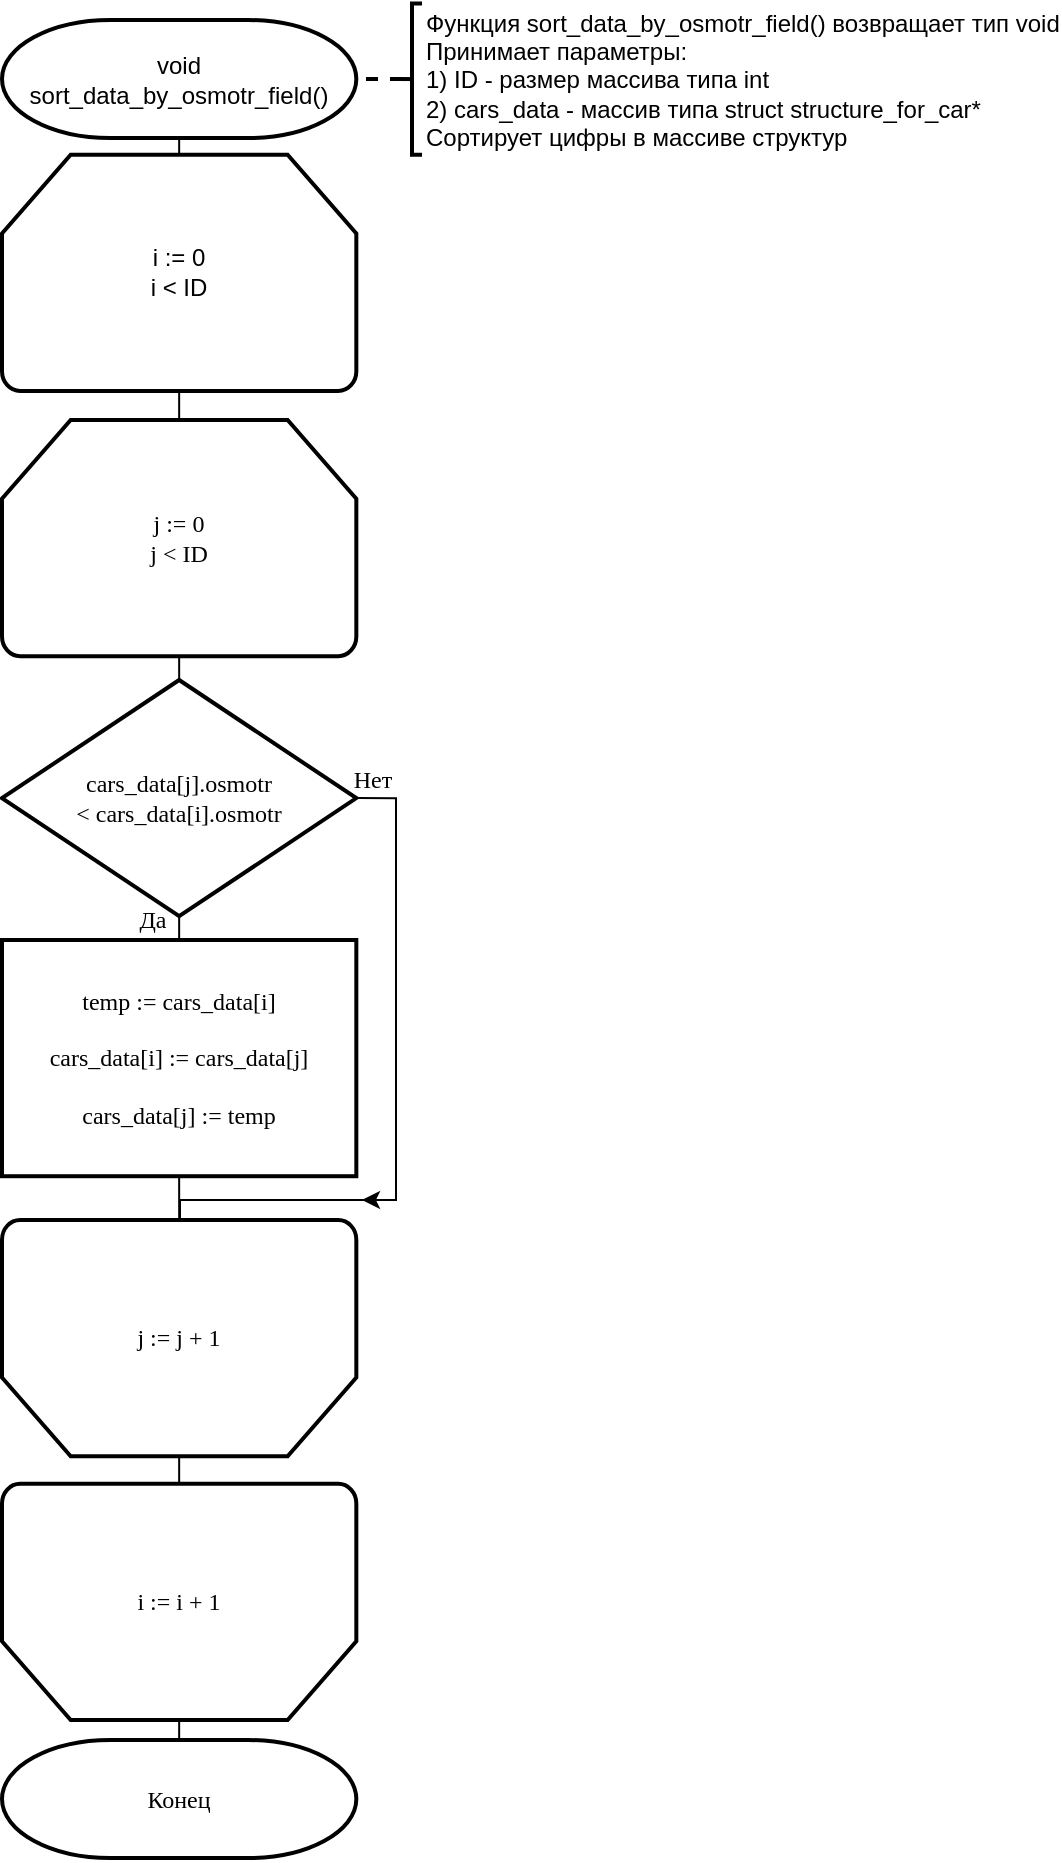 <mxfile version="13.0.3" type="device"><diagram id="KjOwdeIBwYqVsY41RJkW" name="Страница 1"><mxGraphModel dx="1002" dy="581" grid="1" gridSize="10" guides="1" tooltips="1" connect="1" arrows="1" fold="1" page="1" pageScale="1" pageWidth="827" pageHeight="1169" math="0" shadow="0"><root><mxCell id="0"/><mxCell id="1" parent="0"/><mxCell id="DZj0dHQplAWLcW-pOYi3-9" style="edgeStyle=orthogonalEdgeStyle;rounded=0;orthogonalLoop=1;jettySize=auto;html=1;exitX=0.5;exitY=1;exitDx=0;exitDy=0;exitPerimeter=0;entryX=0.5;entryY=0;entryDx=0;entryDy=0;entryPerimeter=0;endArrow=none;endFill=0;" parent="1" source="ayZMO9KJr8_Db7cQIRfQ-1" target="DZj0dHQplAWLcW-pOYi3-1" edge="1"><mxGeometry relative="1" as="geometry"/></mxCell><mxCell id="ayZMO9KJr8_Db7cQIRfQ-1" value="void &lt;br&gt;sort_data_by_osmotr_field()" style="strokeWidth=2;html=1;shape=mxgraph.flowchart.terminator;whiteSpace=wrap;" parent="1" vertex="1"><mxGeometry x="80" y="150" width="177.165" height="59.055" as="geometry"/></mxCell><mxCell id="ayZMO9KJr8_Db7cQIRfQ-7" value="&lt;font face=&quot;Times New Roman&quot;&gt;Конец&lt;/font&gt;" style="strokeWidth=2;html=1;shape=mxgraph.flowchart.terminator;whiteSpace=wrap;" parent="1" vertex="1"><mxGeometry x="80" y="1010" width="177.165" height="59.055" as="geometry"/></mxCell><mxCell id="ayZMO9KJr8_Db7cQIRfQ-18" style="edgeStyle=orthogonalEdgeStyle;rounded=0;orthogonalLoop=1;jettySize=auto;html=1;exitX=0;exitY=0.5;exitDx=0;exitDy=0;exitPerimeter=0;entryX=1;entryY=0.5;entryDx=0;entryDy=0;entryPerimeter=0;endArrow=none;endFill=0;dashed=1;strokeWidth=2;" parent="1" source="ayZMO9KJr8_Db7cQIRfQ-17" target="ayZMO9KJr8_Db7cQIRfQ-1" edge="1"><mxGeometry relative="1" as="geometry"/></mxCell><mxCell id="ayZMO9KJr8_Db7cQIRfQ-17" value="Функция&amp;nbsp;&lt;span style=&quot;text-align: center&quot;&gt;sort_data_by_osmotr_field() возвращает тип void&lt;br&gt;Принимает параметры:&lt;br&gt;1) ID - размер массива типа int&lt;br&gt;2) cars_data - массив типа struct structure_for_car*&lt;/span&gt;&lt;span style=&quot;text-align: center&quot;&gt;&lt;br&gt;&lt;/span&gt;&lt;span style=&quot;text-align: center&quot;&gt;Сортирует цифры в массиве структур&lt;br&gt;&lt;/span&gt;" style="strokeWidth=2;html=1;shape=mxgraph.flowchart.annotation_2;align=left;labelPosition=right;pointerEvents=1;rounded=0;" parent="1" vertex="1"><mxGeometry x="280" y="141.71" width="10" height="75.63" as="geometry"/></mxCell><mxCell id="DZj0dHQplAWLcW-pOYi3-10" style="edgeStyle=orthogonalEdgeStyle;rounded=0;orthogonalLoop=1;jettySize=auto;html=1;exitX=0.5;exitY=1;exitDx=0;exitDy=0;exitPerimeter=0;entryX=0.5;entryY=0;entryDx=0;entryDy=0;entryPerimeter=0;endArrow=none;endFill=0;" parent="1" source="DZj0dHQplAWLcW-pOYi3-1" target="DZj0dHQplAWLcW-pOYi3-2" edge="1"><mxGeometry relative="1" as="geometry"/></mxCell><mxCell id="DZj0dHQplAWLcW-pOYi3-1" value="i := 0&lt;br&gt;i &amp;lt; ID" style="strokeWidth=2;html=1;shape=mxgraph.flowchart.loop_limit;whiteSpace=wrap;" parent="1" vertex="1"><mxGeometry x="80" y="217.34" width="177.165" height="118.11" as="geometry"/></mxCell><mxCell id="DZj0dHQplAWLcW-pOYi3-8" style="edgeStyle=orthogonalEdgeStyle;rounded=0;orthogonalLoop=1;jettySize=auto;html=1;exitX=0.5;exitY=1;exitDx=0;exitDy=0;exitPerimeter=0;entryX=0.5;entryY=0;entryDx=0;entryDy=0;entryPerimeter=0;endArrow=none;endFill=0;" parent="1" source="DZj0dHQplAWLcW-pOYi3-2" target="DZj0dHQplAWLcW-pOYi3-3" edge="1"><mxGeometry relative="1" as="geometry"/></mxCell><mxCell id="DZj0dHQplAWLcW-pOYi3-2" value="&lt;font face=&quot;Times New Roman&quot;&gt;j := 0&lt;br&gt;j &amp;lt; ID&lt;/font&gt;" style="strokeWidth=2;html=1;shape=mxgraph.flowchart.loop_limit;whiteSpace=wrap;" parent="1" vertex="1"><mxGeometry x="80" y="350" width="177.165" height="118.11" as="geometry"/></mxCell><mxCell id="DZj0dHQplAWLcW-pOYi3-5" style="edgeStyle=orthogonalEdgeStyle;rounded=0;orthogonalLoop=1;jettySize=auto;html=1;exitX=0.5;exitY=1;exitDx=0;exitDy=0;exitPerimeter=0;entryX=0.5;entryY=0;entryDx=0;entryDy=0;endArrow=none;endFill=0;" parent="1" source="DZj0dHQplAWLcW-pOYi3-3" target="DZj0dHQplAWLcW-pOYi3-4" edge="1"><mxGeometry relative="1" as="geometry"/></mxCell><mxCell id="DZj0dHQplAWLcW-pOYi3-20" style="edgeStyle=orthogonalEdgeStyle;rounded=0;orthogonalLoop=1;jettySize=auto;html=1;exitX=1;exitY=0.5;exitDx=0;exitDy=0;exitPerimeter=0;endArrow=none;endFill=0;" parent="1" source="DZj0dHQplAWLcW-pOYi3-3" target="DZj0dHQplAWLcW-pOYi3-14" edge="1"><mxGeometry relative="1" as="geometry"><Array as="points"><mxPoint x="277" y="539"/><mxPoint x="277" y="740"/><mxPoint x="169" y="740"/></Array></mxGeometry></mxCell><mxCell id="DZj0dHQplAWLcW-pOYi3-3" value="&lt;font face=&quot;Times New Roman&quot;&gt;cars_data[j].osmotr &lt;br&gt;&amp;lt; cars_data[i].osmotr&lt;/font&gt;" style="strokeWidth=2;html=1;shape=mxgraph.flowchart.decision;whiteSpace=wrap;" parent="1" vertex="1"><mxGeometry x="80" y="480" width="177.165" height="118.11" as="geometry"/></mxCell><mxCell id="DZj0dHQplAWLcW-pOYi3-16" style="edgeStyle=orthogonalEdgeStyle;rounded=0;orthogonalLoop=1;jettySize=auto;html=1;exitX=0.5;exitY=1;exitDx=0;exitDy=0;entryX=0.5;entryY=1;entryDx=0;entryDy=0;entryPerimeter=0;endArrow=none;endFill=0;" parent="1" source="DZj0dHQplAWLcW-pOYi3-4" target="DZj0dHQplAWLcW-pOYi3-14" edge="1"><mxGeometry relative="1" as="geometry"/></mxCell><mxCell id="DZj0dHQplAWLcW-pOYi3-4" value="&lt;font face=&quot;Times New Roman&quot;&gt;temp := cars_data[i]&lt;br&gt;&lt;br&gt;cars_data[i] := cars_data[j]&lt;br&gt;&lt;br&gt;cars_data[j] := temp&lt;/font&gt;" style="rounded=0;whiteSpace=wrap;html=1;absoluteArcSize=1;arcSize=14;strokeWidth=2;" parent="1" vertex="1"><mxGeometry x="80.0" y="610" width="177.165" height="118.11" as="geometry"/></mxCell><mxCell id="DZj0dHQplAWLcW-pOYi3-12" value="&lt;font face=&quot;Times New Roman&quot;&gt;Нет&lt;/font&gt;" style="text;html=1;align=center;verticalAlign=middle;resizable=0;points=[];autosize=1;" parent="1" vertex="1"><mxGeometry x="250" y="520" width="30" height="20" as="geometry"/></mxCell><mxCell id="DZj0dHQplAWLcW-pOYi3-13" value="&lt;font face=&quot;Times New Roman&quot;&gt;Да&lt;/font&gt;" style="text;html=1;align=center;verticalAlign=middle;resizable=0;points=[];autosize=1;" parent="1" vertex="1"><mxGeometry x="140" y="590" width="30" height="20" as="geometry"/></mxCell><mxCell id="DZj0dHQplAWLcW-pOYi3-18" style="edgeStyle=orthogonalEdgeStyle;rounded=0;orthogonalLoop=1;jettySize=auto;html=1;exitX=0.5;exitY=0;exitDx=0;exitDy=0;exitPerimeter=0;entryX=0.5;entryY=1;entryDx=0;entryDy=0;entryPerimeter=0;endArrow=none;endFill=0;" parent="1" source="DZj0dHQplAWLcW-pOYi3-14" target="DZj0dHQplAWLcW-pOYi3-15" edge="1"><mxGeometry relative="1" as="geometry"/></mxCell><mxCell id="DZj0dHQplAWLcW-pOYi3-14" value="&lt;font face=&quot;Times New Roman&quot;&gt;j := j + 1&lt;/font&gt;" style="strokeWidth=2;html=1;shape=mxgraph.flowchart.loop_limit;whiteSpace=wrap;flipV=1;" parent="1" vertex="1"><mxGeometry x="80" y="750" width="177.165" height="118.11" as="geometry"/></mxCell><mxCell id="DZj0dHQplAWLcW-pOYi3-19" style="edgeStyle=orthogonalEdgeStyle;rounded=0;orthogonalLoop=1;jettySize=auto;html=1;exitX=0.5;exitY=0;exitDx=0;exitDy=0;exitPerimeter=0;entryX=0.5;entryY=0;entryDx=0;entryDy=0;entryPerimeter=0;endArrow=none;endFill=0;" parent="1" source="DZj0dHQplAWLcW-pOYi3-15" target="ayZMO9KJr8_Db7cQIRfQ-7" edge="1"><mxGeometry relative="1" as="geometry"/></mxCell><mxCell id="DZj0dHQplAWLcW-pOYi3-15" value="&lt;font face=&quot;Times New Roman&quot;&gt;i := i + 1&lt;/font&gt;" style="strokeWidth=2;html=1;shape=mxgraph.flowchart.loop_limit;whiteSpace=wrap;flipV=1;" parent="1" vertex="1"><mxGeometry x="80" y="881.89" width="177.165" height="118.11" as="geometry"/></mxCell><mxCell id="DXAFbS0D717Fb15U88dW-1" value="" style="endArrow=classic;html=1;" edge="1" parent="1"><mxGeometry width="50" height="50" relative="1" as="geometry"><mxPoint x="270" y="740" as="sourcePoint"/><mxPoint x="260" y="740" as="targetPoint"/></mxGeometry></mxCell></root></mxGraphModel></diagram></mxfile>